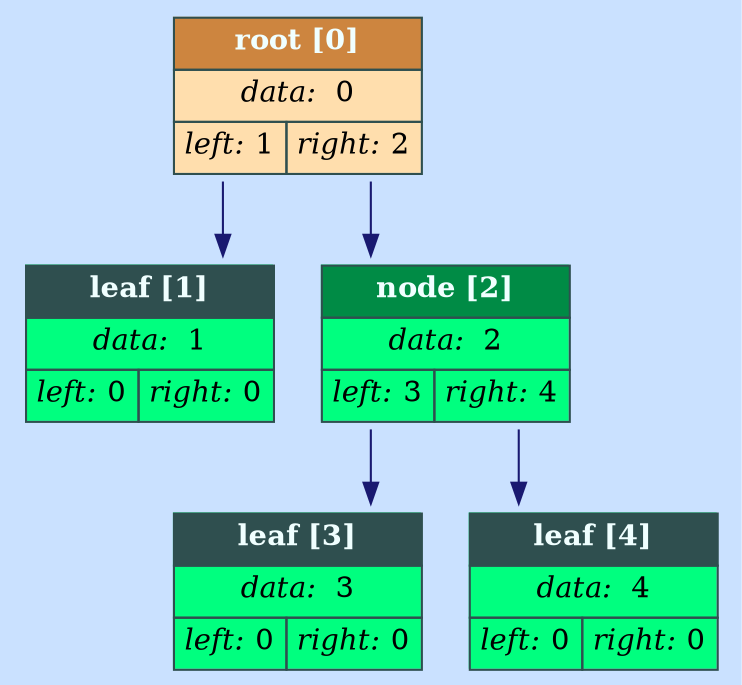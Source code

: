 digraph G{
layout=dot
rankdir=TD
splines=ortho
nodesep=0.1
overlap=voronoi
bgcolor=lightsteelblue1
node [shape=plaintext color=darkslategray]
node0 [label=<<TABLE BORDER="0" CELLBORDER="1" CELLSPACING="0" CELLPADDING="4" BGCOLOR="navajowhite">
<TR><TD ALIGN="CENTER" COLSPAN="2" BGCOLOR="peru"><FONT COLOR="azure"><B>root [0]</B></FONT></TD></TR>
<TR><TD COLSPAN="2"><I>data: </I> 0</TD></TR>
<TR><TD><I>left: </I>1</TD><TD><I>right: </I>2</TD></TR>
</TABLE>>]
node1 [label=<<TABLE BORDER="0" CELLBORDER="1" CELLSPACING="0" CELLPADDING="4" BGCOLOR="springgreen">
<TR><TD ALIGN="CENTER" COLSPAN="2" BGCOLOR="darkslategrey"><FONT COLOR="azure"><B>leaf [1]</B></FONT></TD></TR>
<TR><TD COLSPAN="2"><I>data: </I> 1</TD></TR>
<TR><TD><I>left: </I>0</TD><TD><I>right: </I>0</TD></TR>
</TABLE>>]
node2 [label=<<TABLE BORDER="0" CELLBORDER="1" CELLSPACING="0" CELLPADDING="4" BGCOLOR="springgreen">
<TR><TD ALIGN="CENTER" COLSPAN="2" BGCOLOR="springgreen4"><FONT COLOR="azure"><B>node [2]</B></FONT></TD></TR>
<TR><TD COLSPAN="2"><I>data: </I> 2</TD></TR>
<TR><TD><I>left: </I>3</TD><TD><I>right: </I>4</TD></TR>
</TABLE>>]
node3 [label=<<TABLE BORDER="0" CELLBORDER="1" CELLSPACING="0" CELLPADDING="4" BGCOLOR="springgreen">
<TR><TD ALIGN="CENTER" COLSPAN="2" BGCOLOR="darkslategrey"><FONT COLOR="azure"><B>leaf [3]</B></FONT></TD></TR>
<TR><TD COLSPAN="2"><I>data: </I> 3</TD></TR>
<TR><TD><I>left: </I>0</TD><TD><I>right: </I>0</TD></TR>
</TABLE>>]
node4 [label=<<TABLE BORDER="0" CELLBORDER="1" CELLSPACING="0" CELLPADDING="4" BGCOLOR="springgreen">
<TR><TD ALIGN="CENTER" COLSPAN="2" BGCOLOR="darkslategrey"><FONT COLOR="azure"><B>leaf [4]</B></FONT></TD></TR>
<TR><TD COLSPAN="2"><I>data: </I> 4</TD></TR>
<TR><TD><I>left: </I>0</TD><TD><I>right: </I>0</TD></TR>
</TABLE>>]
node0->node1 [color=midnightblue]
node0->node2 [color=midnightblue]
node2->node3 [color=midnightblue]
node2->node4 [color=midnightblue]
}
